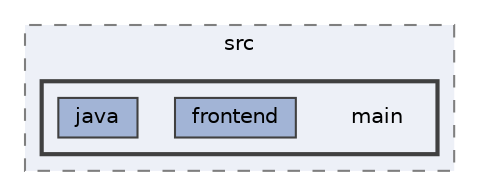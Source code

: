 digraph "pkiclassroomrescheduler/src/main"
{
 // LATEX_PDF_SIZE
  bgcolor="transparent";
  edge [fontname=Helvetica,fontsize=10,labelfontname=Helvetica,labelfontsize=10];
  node [fontname=Helvetica,fontsize=10,shape=box,height=0.2,width=0.4];
  compound=true
  subgraph clusterdir_f8f6a692d02560bde530ac517ec84905 {
    graph [ bgcolor="#edf0f7", pencolor="grey50", label="src", fontname=Helvetica,fontsize=10 style="filled,dashed", URL="dir_f8f6a692d02560bde530ac517ec84905.html",tooltip=""]
  subgraph clusterdir_b1bfd65e8821e6bbea5218b0a420a327 {
    graph [ bgcolor="#edf0f7", pencolor="grey25", label="", fontname=Helvetica,fontsize=10 style="filled,bold", URL="dir_b1bfd65e8821e6bbea5218b0a420a327.html",tooltip=""]
    dir_b1bfd65e8821e6bbea5218b0a420a327 [shape=plaintext, label="main"];
  dir_fd05e2df7e806a7c15aaab06da6174e6 [label="frontend", fillcolor="#a2b4d6", color="grey25", style="filled", URL="dir_fd05e2df7e806a7c15aaab06da6174e6.html",tooltip=""];
  dir_06432201d5e7c9c94d105051ff982bba [label="java", fillcolor="#a2b4d6", color="grey25", style="filled", URL="dir_06432201d5e7c9c94d105051ff982bba.html",tooltip=""];
  }
  }
}
